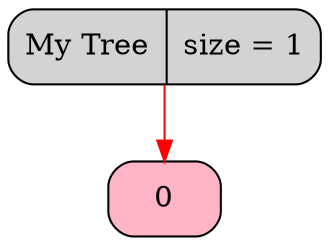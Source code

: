 digraph Tree
{
   rankdir = HR;
   node[fontsize=14];
   edge[color="black",fontcolor="blue",fontsize=12];
   tree[shape = Mrecord, style = filled, filcolor = "red", label = "My Tree | size = 1"];
   "0x102601ea0"[shape = Mrecord, style = filled, fillcolor = "pink1",   label = " <value> 0"];
   tree -> "0x102601ea0" [color = "red"];
}